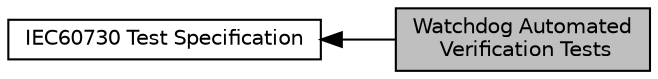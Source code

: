 digraph "Watchdog Automated Verification Tests"
{
  edge [fontname="Helvetica",fontsize="10",labelfontname="Helvetica",labelfontsize="10"];
  node [fontname="Helvetica",fontsize="10",shape=box];
  rankdir=LR;
  Node2 [label="IEC60730 Test Specification",height=0.2,width=0.4,color="black", fillcolor="white", style="filled",URL="$group__IEC60730__VERIFICATION.html",tooltip="Automated tests for validating correct firmware operation."];
  Node1 [label="Watchdog Automated\l Verification Tests",height=0.2,width=0.4,color="black", fillcolor="grey75", style="filled", fontcolor="black",tooltip="Python script for the IEC60730 Watchdog timer Verification tests."];
  Node2->Node1 [shape=plaintext, dir="back", style="solid"];
}
